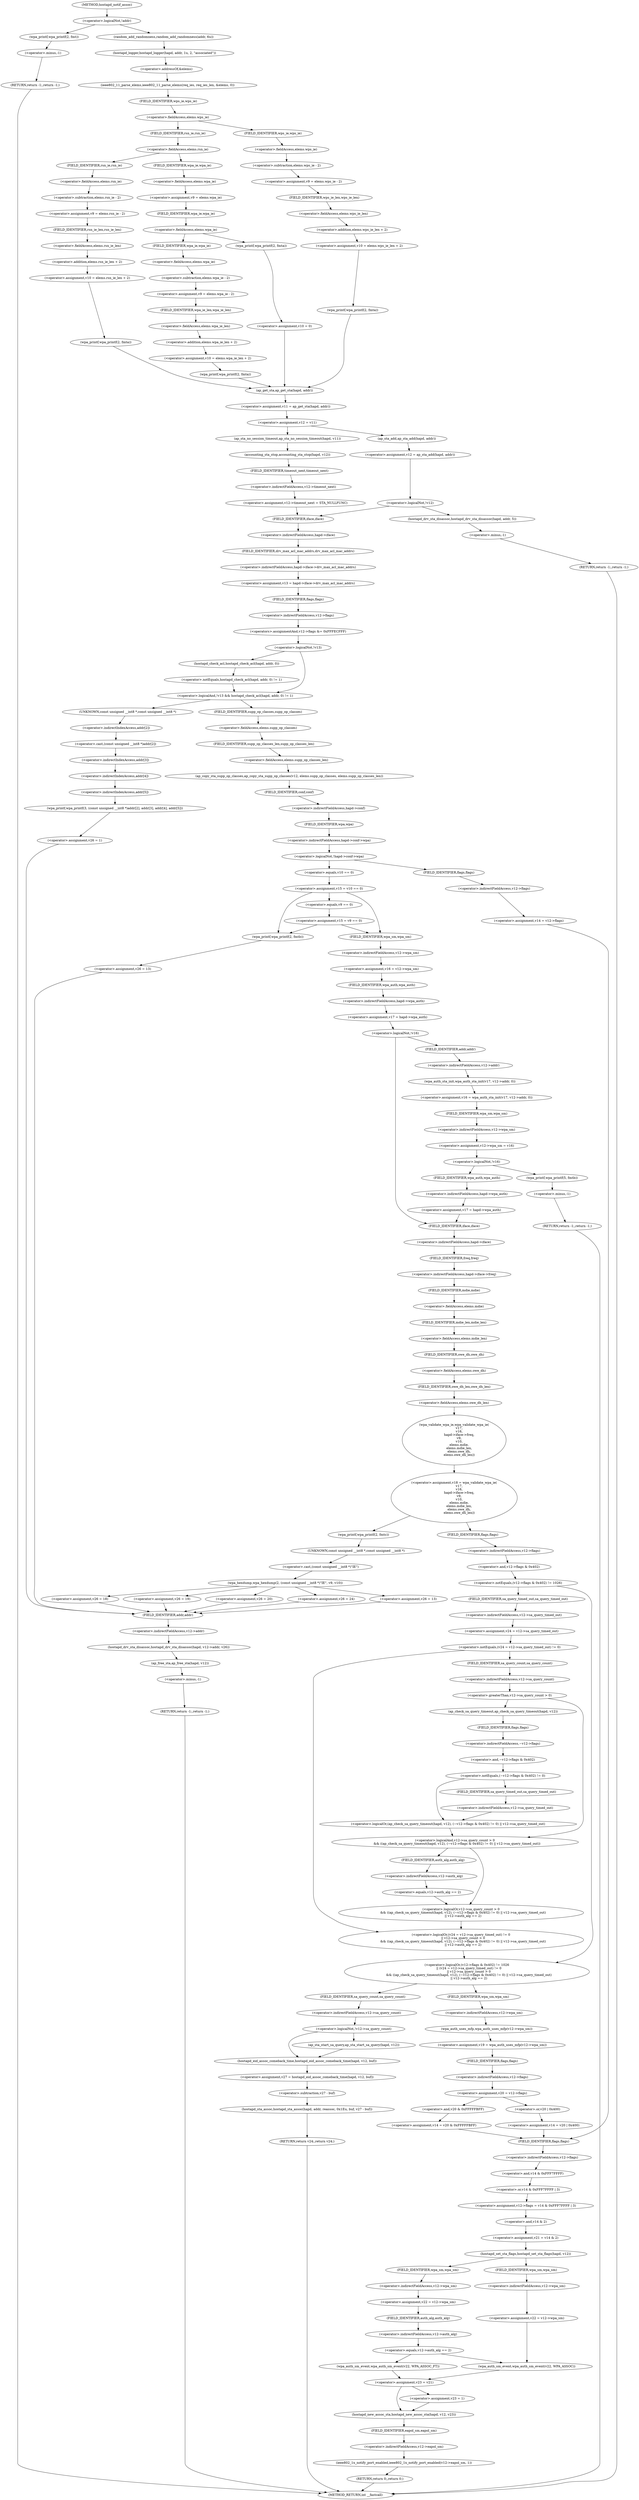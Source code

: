 digraph hostapd_notif_assoc {  
"1000157" [label = "(<operator>.logicalNot,!addr)" ]
"1000160" [label = "(wpa_printf,wpa_printf(2, fmt))" ]
"1000163" [label = "(RETURN,return -1;,return -1;)" ]
"1000164" [label = "(<operator>.minus,-1)" ]
"1000166" [label = "(random_add_randomness,random_add_randomness(addr, 6u))" ]
"1000169" [label = "(hostapd_logger,hostapd_logger(hapd, addr, 1u, 2, \"associated\"))" ]
"1000175" [label = "(ieee802_11_parse_elems,ieee802_11_parse_elems(req_ies, req_ies_len, &elems, 0))" ]
"1000178" [label = "(<operator>.addressOf,&elems)" ]
"1000182" [label = "(<operator>.fieldAccess,elems.wps_ie)" ]
"1000184" [label = "(FIELD_IDENTIFIER,wps_ie,wps_ie)" ]
"1000186" [label = "(<operator>.assignment,v9 = elems.wps_ie - 2)" ]
"1000188" [label = "(<operator>.subtraction,elems.wps_ie - 2)" ]
"1000189" [label = "(<operator>.fieldAccess,elems.wps_ie)" ]
"1000191" [label = "(FIELD_IDENTIFIER,wps_ie,wps_ie)" ]
"1000193" [label = "(<operator>.assignment,v10 = elems.wps_ie_len + 2)" ]
"1000195" [label = "(<operator>.addition,elems.wps_ie_len + 2)" ]
"1000196" [label = "(<operator>.fieldAccess,elems.wps_ie_len)" ]
"1000198" [label = "(FIELD_IDENTIFIER,wps_ie_len,wps_ie_len)" ]
"1000200" [label = "(wpa_printf,wpa_printf(2, fmta))" ]
"1000205" [label = "(<operator>.fieldAccess,elems.rsn_ie)" ]
"1000207" [label = "(FIELD_IDENTIFIER,rsn_ie,rsn_ie)" ]
"1000209" [label = "(<operator>.assignment,v9 = elems.rsn_ie - 2)" ]
"1000211" [label = "(<operator>.subtraction,elems.rsn_ie - 2)" ]
"1000212" [label = "(<operator>.fieldAccess,elems.rsn_ie)" ]
"1000214" [label = "(FIELD_IDENTIFIER,rsn_ie,rsn_ie)" ]
"1000216" [label = "(<operator>.assignment,v10 = elems.rsn_ie_len + 2)" ]
"1000218" [label = "(<operator>.addition,elems.rsn_ie_len + 2)" ]
"1000219" [label = "(<operator>.fieldAccess,elems.rsn_ie_len)" ]
"1000221" [label = "(FIELD_IDENTIFIER,rsn_ie_len,rsn_ie_len)" ]
"1000223" [label = "(wpa_printf,wpa_printf(2, fmta))" ]
"1000228" [label = "(<operator>.assignment,v9 = elems.wpa_ie)" ]
"1000230" [label = "(<operator>.fieldAccess,elems.wpa_ie)" ]
"1000232" [label = "(FIELD_IDENTIFIER,wpa_ie,wpa_ie)" ]
"1000234" [label = "(<operator>.fieldAccess,elems.wpa_ie)" ]
"1000236" [label = "(FIELD_IDENTIFIER,wpa_ie,wpa_ie)" ]
"1000238" [label = "(<operator>.assignment,v9 = elems.wpa_ie - 2)" ]
"1000240" [label = "(<operator>.subtraction,elems.wpa_ie - 2)" ]
"1000241" [label = "(<operator>.fieldAccess,elems.wpa_ie)" ]
"1000243" [label = "(FIELD_IDENTIFIER,wpa_ie,wpa_ie)" ]
"1000245" [label = "(<operator>.assignment,v10 = elems.wpa_ie_len + 2)" ]
"1000247" [label = "(<operator>.addition,elems.wpa_ie_len + 2)" ]
"1000248" [label = "(<operator>.fieldAccess,elems.wpa_ie_len)" ]
"1000250" [label = "(FIELD_IDENTIFIER,wpa_ie_len,wpa_ie_len)" ]
"1000252" [label = "(wpa_printf,wpa_printf(2, fmta))" ]
"1000257" [label = "(wpa_printf,wpa_printf(2, fmta))" ]
"1000260" [label = "(<operator>.assignment,v10 = 0)" ]
"1000263" [label = "(<operator>.assignment,v11 = ap_get_sta(hapd, addr))" ]
"1000265" [label = "(ap_get_sta,ap_get_sta(hapd, addr))" ]
"1000268" [label = "(<operator>.assignment,v12 = v11)" ]
"1000274" [label = "(ap_sta_no_session_timeout,ap_sta_no_session_timeout(hapd, v11))" ]
"1000277" [label = "(accounting_sta_stop,accounting_sta_stop(hapd, v12))" ]
"1000280" [label = "(<operator>.assignment,v12->timeout_next = STA_NULLFUNC)" ]
"1000281" [label = "(<operator>.indirectFieldAccess,v12->timeout_next)" ]
"1000283" [label = "(FIELD_IDENTIFIER,timeout_next,timeout_next)" ]
"1000287" [label = "(<operator>.assignment,v12 = ap_sta_add(hapd, addr))" ]
"1000289" [label = "(ap_sta_add,ap_sta_add(hapd, addr))" ]
"1000293" [label = "(<operator>.logicalNot,!v12)" ]
"1000296" [label = "(hostapd_drv_sta_disassoc,hostapd_drv_sta_disassoc(hapd, addr, 5))" ]
"1000300" [label = "(RETURN,return -1;,return -1;)" ]
"1000301" [label = "(<operator>.minus,-1)" ]
"1000303" [label = "(<operator>.assignment,v13 = hapd->iface->drv_max_acl_mac_addrs)" ]
"1000305" [label = "(<operator>.indirectFieldAccess,hapd->iface->drv_max_acl_mac_addrs)" ]
"1000306" [label = "(<operator>.indirectFieldAccess,hapd->iface)" ]
"1000308" [label = "(FIELD_IDENTIFIER,iface,iface)" ]
"1000309" [label = "(FIELD_IDENTIFIER,drv_max_acl_mac_addrs,drv_max_acl_mac_addrs)" ]
"1000310" [label = "(<operators>.assignmentAnd,v12->flags &= 0xFFFECFFF)" ]
"1000311" [label = "(<operator>.indirectFieldAccess,v12->flags)" ]
"1000313" [label = "(FIELD_IDENTIFIER,flags,flags)" ]
"1000316" [label = "(<operator>.logicalAnd,!v13 && hostapd_check_acl(hapd, addr, 0) != 1)" ]
"1000317" [label = "(<operator>.logicalNot,!v13)" ]
"1000319" [label = "(<operator>.notEquals,hostapd_check_acl(hapd, addr, 0) != 1)" ]
"1000320" [label = "(hostapd_check_acl,hostapd_check_acl(hapd, addr, 0))" ]
"1000326" [label = "(wpa_printf,wpa_printf(3, (const unsigned __int8 *)addr[2], addr[3], addr[4], addr[5]))" ]
"1000328" [label = "(<operator>.cast,(const unsigned __int8 *)addr[2])" ]
"1000329" [label = "(UNKNOWN,const unsigned __int8 *,const unsigned __int8 *)" ]
"1000330" [label = "(<operator>.indirectIndexAccess,addr[2])" ]
"1000333" [label = "(<operator>.indirectIndexAccess,addr[3])" ]
"1000336" [label = "(<operator>.indirectIndexAccess,addr[4])" ]
"1000339" [label = "(<operator>.indirectIndexAccess,addr[5])" ]
"1000342" [label = "(<operator>.assignment,v26 = 1)" ]
"1000346" [label = "(hostapd_drv_sta_disassoc,hostapd_drv_sta_disassoc(hapd, v12->addr, v26))" ]
"1000348" [label = "(<operator>.indirectFieldAccess,v12->addr)" ]
"1000350" [label = "(FIELD_IDENTIFIER,addr,addr)" ]
"1000352" [label = "(ap_free_sta,ap_free_sta(hapd, v12))" ]
"1000355" [label = "(RETURN,return -1;,return -1;)" ]
"1000356" [label = "(<operator>.minus,-1)" ]
"1000358" [label = "(ap_copy_sta_supp_op_classes,ap_copy_sta_supp_op_classes(v12, elems.supp_op_classes, elems.supp_op_classes_len))" ]
"1000360" [label = "(<operator>.fieldAccess,elems.supp_op_classes)" ]
"1000362" [label = "(FIELD_IDENTIFIER,supp_op_classes,supp_op_classes)" ]
"1000363" [label = "(<operator>.fieldAccess,elems.supp_op_classes_len)" ]
"1000365" [label = "(FIELD_IDENTIFIER,supp_op_classes_len,supp_op_classes_len)" ]
"1000367" [label = "(<operator>.logicalNot,!hapd->conf->wpa)" ]
"1000368" [label = "(<operator>.indirectFieldAccess,hapd->conf->wpa)" ]
"1000369" [label = "(<operator>.indirectFieldAccess,hapd->conf)" ]
"1000371" [label = "(FIELD_IDENTIFIER,conf,conf)" ]
"1000372" [label = "(FIELD_IDENTIFIER,wpa,wpa)" ]
"1000374" [label = "(<operator>.assignment,v14 = v12->flags)" ]
"1000376" [label = "(<operator>.indirectFieldAccess,v12->flags)" ]
"1000378" [label = "(FIELD_IDENTIFIER,flags,flags)" ]
"1000380" [label = "(<operator>.assignment,v15 = v10 == 0)" ]
"1000382" [label = "(<operator>.equals,v10 == 0)" ]
"1000387" [label = "(<operator>.assignment,v15 = v9 == 0)" ]
"1000389" [label = "(<operator>.equals,v9 == 0)" ]
"1000395" [label = "(wpa_printf,wpa_printf(2, fmtb))" ]
"1000398" [label = "(<operator>.assignment,v26 = 13)" ]
"1000402" [label = "(<operator>.assignment,v16 = v12->wpa_sm)" ]
"1000404" [label = "(<operator>.indirectFieldAccess,v12->wpa_sm)" ]
"1000406" [label = "(FIELD_IDENTIFIER,wpa_sm,wpa_sm)" ]
"1000407" [label = "(<operator>.assignment,v17 = hapd->wpa_auth)" ]
"1000409" [label = "(<operator>.indirectFieldAccess,hapd->wpa_auth)" ]
"1000411" [label = "(FIELD_IDENTIFIER,wpa_auth,wpa_auth)" ]
"1000413" [label = "(<operator>.logicalNot,!v16)" ]
"1000416" [label = "(<operator>.assignment,v16 = wpa_auth_sta_init(v17, v12->addr, 0))" ]
"1000418" [label = "(wpa_auth_sta_init,wpa_auth_sta_init(v17, v12->addr, 0))" ]
"1000420" [label = "(<operator>.indirectFieldAccess,v12->addr)" ]
"1000422" [label = "(FIELD_IDENTIFIER,addr,addr)" ]
"1000424" [label = "(<operator>.assignment,v12->wpa_sm = v16)" ]
"1000425" [label = "(<operator>.indirectFieldAccess,v12->wpa_sm)" ]
"1000427" [label = "(FIELD_IDENTIFIER,wpa_sm,wpa_sm)" ]
"1000430" [label = "(<operator>.logicalNot,!v16)" ]
"1000433" [label = "(wpa_printf,wpa_printf(5, fmtb))" ]
"1000436" [label = "(RETURN,return -1;,return -1;)" ]
"1000437" [label = "(<operator>.minus,-1)" ]
"1000439" [label = "(<operator>.assignment,v17 = hapd->wpa_auth)" ]
"1000441" [label = "(<operator>.indirectFieldAccess,hapd->wpa_auth)" ]
"1000443" [label = "(FIELD_IDENTIFIER,wpa_auth,wpa_auth)" ]
"1000444" [label = "(<operator>.assignment,v18 = wpa_validate_wpa_ie(\n          v17,\n          v16,\n          hapd->iface->freq,\n          v9,\n          v10,\n          elems.mdie,\n          elems.mdie_len,\n          elems.owe_dh,\n          elems.owe_dh_len))" ]
"1000446" [label = "(wpa_validate_wpa_ie,wpa_validate_wpa_ie(\n          v17,\n          v16,\n          hapd->iface->freq,\n          v9,\n          v10,\n          elems.mdie,\n          elems.mdie_len,\n          elems.owe_dh,\n          elems.owe_dh_len))" ]
"1000449" [label = "(<operator>.indirectFieldAccess,hapd->iface->freq)" ]
"1000450" [label = "(<operator>.indirectFieldAccess,hapd->iface)" ]
"1000452" [label = "(FIELD_IDENTIFIER,iface,iface)" ]
"1000453" [label = "(FIELD_IDENTIFIER,freq,freq)" ]
"1000456" [label = "(<operator>.fieldAccess,elems.mdie)" ]
"1000458" [label = "(FIELD_IDENTIFIER,mdie,mdie)" ]
"1000459" [label = "(<operator>.fieldAccess,elems.mdie_len)" ]
"1000461" [label = "(FIELD_IDENTIFIER,mdie_len,mdie_len)" ]
"1000462" [label = "(<operator>.fieldAccess,elems.owe_dh)" ]
"1000464" [label = "(FIELD_IDENTIFIER,owe_dh,owe_dh)" ]
"1000465" [label = "(<operator>.fieldAccess,elems.owe_dh_len)" ]
"1000467" [label = "(FIELD_IDENTIFIER,owe_dh_len,owe_dh_len)" ]
"1000471" [label = "(wpa_printf,wpa_printf(2, fmtc))" ]
"1000474" [label = "(wpa_hexdump,wpa_hexdump(2, (const unsigned __int8 *)\"IE\", v9, v10))" ]
"1000476" [label = "(<operator>.cast,(const unsigned __int8 *)\"IE\")" ]
"1000477" [label = "(UNKNOWN,const unsigned __int8 *,const unsigned __int8 *)" ]
"1000485" [label = "(<operator>.assignment,v26 = 18)" ]
"1000490" [label = "(<operator>.assignment,v26 = 19)" ]
"1000495" [label = "(<operator>.assignment,v26 = 20)" ]
"1000500" [label = "(<operator>.assignment,v26 = 24)" ]
"1000505" [label = "(<operator>.assignment,v26 = 13)" ]
"1000511" [label = "(<operator>.logicalOr,(v12->flags & 0x402) != 1026\n    || (v24 = v12->sa_query_timed_out) != 0\n    || v12->sa_query_count > 0\n    && ((ap_check_sa_query_timeout(hapd, v12), (~v12->flags & 0x402) != 0) || v12->sa_query_timed_out)\n    || v12->auth_alg == 2)" ]
"1000512" [label = "(<operator>.notEquals,(v12->flags & 0x402) != 1026)" ]
"1000513" [label = "(<operator>.and,v12->flags & 0x402)" ]
"1000514" [label = "(<operator>.indirectFieldAccess,v12->flags)" ]
"1000516" [label = "(FIELD_IDENTIFIER,flags,flags)" ]
"1000519" [label = "(<operator>.logicalOr,(v24 = v12->sa_query_timed_out) != 0\n    || v12->sa_query_count > 0\n    && ((ap_check_sa_query_timeout(hapd, v12), (~v12->flags & 0x402) != 0) || v12->sa_query_timed_out)\n    || v12->auth_alg == 2)" ]
"1000520" [label = "(<operator>.notEquals,(v24 = v12->sa_query_timed_out) != 0)" ]
"1000521" [label = "(<operator>.assignment,v24 = v12->sa_query_timed_out)" ]
"1000523" [label = "(<operator>.indirectFieldAccess,v12->sa_query_timed_out)" ]
"1000525" [label = "(FIELD_IDENTIFIER,sa_query_timed_out,sa_query_timed_out)" ]
"1000527" [label = "(<operator>.logicalOr,v12->sa_query_count > 0\n    && ((ap_check_sa_query_timeout(hapd, v12), (~v12->flags & 0x402) != 0) || v12->sa_query_timed_out)\n    || v12->auth_alg == 2)" ]
"1000528" [label = "(<operator>.logicalAnd,v12->sa_query_count > 0\n    && ((ap_check_sa_query_timeout(hapd, v12), (~v12->flags & 0x402) != 0) || v12->sa_query_timed_out))" ]
"1000529" [label = "(<operator>.greaterThan,v12->sa_query_count > 0)" ]
"1000530" [label = "(<operator>.indirectFieldAccess,v12->sa_query_count)" ]
"1000532" [label = "(FIELD_IDENTIFIER,sa_query_count,sa_query_count)" ]
"1000534" [label = "(<operator>.logicalOr,(ap_check_sa_query_timeout(hapd, v12), (~v12->flags & 0x402) != 0) || v12->sa_query_timed_out)" ]
"1000536" [label = "(ap_check_sa_query_timeout,ap_check_sa_query_timeout(hapd, v12))" ]
"1000539" [label = "(<operator>.notEquals,(~v12->flags & 0x402) != 0)" ]
"1000540" [label = "(<operator>.and,~v12->flags & 0x402)" ]
"1000541" [label = "(<operator>.indirectFieldAccess,~v12->flags)" ]
"1000543" [label = "(FIELD_IDENTIFIER,flags,flags)" ]
"1000546" [label = "(<operator>.indirectFieldAccess,v12->sa_query_timed_out)" ]
"1000548" [label = "(FIELD_IDENTIFIER,sa_query_timed_out,sa_query_timed_out)" ]
"1000549" [label = "(<operator>.equals,v12->auth_alg == 2)" ]
"1000550" [label = "(<operator>.indirectFieldAccess,v12->auth_alg)" ]
"1000552" [label = "(FIELD_IDENTIFIER,auth_alg,auth_alg)" ]
"1000555" [label = "(<operator>.assignment,v19 = wpa_auth_uses_mfp(v12->wpa_sm))" ]
"1000557" [label = "(wpa_auth_uses_mfp,wpa_auth_uses_mfp(v12->wpa_sm))" ]
"1000558" [label = "(<operator>.indirectFieldAccess,v12->wpa_sm)" ]
"1000560" [label = "(FIELD_IDENTIFIER,wpa_sm,wpa_sm)" ]
"1000561" [label = "(<operator>.assignment,v20 = v12->flags)" ]
"1000563" [label = "(<operator>.indirectFieldAccess,v12->flags)" ]
"1000565" [label = "(FIELD_IDENTIFIER,flags,flags)" ]
"1000568" [label = "(<operator>.assignment,v14 = v20 | 0x400)" ]
"1000570" [label = "(<operator>.or,v20 | 0x400)" ]
"1000574" [label = "(<operator>.assignment,v14 = v20 & 0xFFFFFBFF)" ]
"1000576" [label = "(<operator>.and,v20 & 0xFFFFFBFF)" ]
"1000580" [label = "(<operator>.assignment,v12->flags = v14 & 0xFFF7FFFF | 3)" ]
"1000581" [label = "(<operator>.indirectFieldAccess,v12->flags)" ]
"1000583" [label = "(FIELD_IDENTIFIER,flags,flags)" ]
"1000584" [label = "(<operator>.or,v14 & 0xFFF7FFFF | 3)" ]
"1000585" [label = "(<operator>.and,v14 & 0xFFF7FFFF)" ]
"1000589" [label = "(<operator>.assignment,v21 = v14 & 2)" ]
"1000591" [label = "(<operator>.and,v14 & 2)" ]
"1000594" [label = "(hostapd_set_sta_flags,hostapd_set_sta_flags(hapd, v12))" ]
"1000600" [label = "(<operator>.assignment,v22 = v12->wpa_sm)" ]
"1000602" [label = "(<operator>.indirectFieldAccess,v12->wpa_sm)" ]
"1000604" [label = "(FIELD_IDENTIFIER,wpa_sm,wpa_sm)" ]
"1000606" [label = "(<operator>.equals,v12->auth_alg == 2)" ]
"1000607" [label = "(<operator>.indirectFieldAccess,v12->auth_alg)" ]
"1000609" [label = "(FIELD_IDENTIFIER,auth_alg,auth_alg)" ]
"1000612" [label = "(wpa_auth_sm_event,wpa_auth_sm_event(v22, WPA_ASSOC_FT))" ]
"1000618" [label = "(<operator>.assignment,v22 = v12->wpa_sm)" ]
"1000620" [label = "(<operator>.indirectFieldAccess,v12->wpa_sm)" ]
"1000622" [label = "(FIELD_IDENTIFIER,wpa_sm,wpa_sm)" ]
"1000623" [label = "(wpa_auth_sm_event,wpa_auth_sm_event(v22, WPA_ASSOC))" ]
"1000627" [label = "(<operator>.assignment,v23 = v21)" ]
"1000632" [label = "(<operator>.assignment,v23 = 1)" ]
"1000635" [label = "(hostapd_new_assoc_sta,hostapd_new_assoc_sta(hapd, v12, v23))" ]
"1000639" [label = "(ieee802_1x_notify_port_enabled,ieee802_1x_notify_port_enabled(v12->eapol_sm, 1))" ]
"1000640" [label = "(<operator>.indirectFieldAccess,v12->eapol_sm)" ]
"1000642" [label = "(FIELD_IDENTIFIER,eapol_sm,eapol_sm)" ]
"1000644" [label = "(RETURN,return 0;,return 0;)" ]
"1000647" [label = "(<operator>.logicalNot,!v12->sa_query_count)" ]
"1000648" [label = "(<operator>.indirectFieldAccess,v12->sa_query_count)" ]
"1000650" [label = "(FIELD_IDENTIFIER,sa_query_count,sa_query_count)" ]
"1000651" [label = "(ap_sta_start_sa_query,ap_sta_start_sa_query(hapd, v12))" ]
"1000654" [label = "(<operator>.assignment,v27 = hostapd_eid_assoc_comeback_time(hapd, v12, buf))" ]
"1000656" [label = "(hostapd_eid_assoc_comeback_time,hostapd_eid_assoc_comeback_time(hapd, v12, buf))" ]
"1000660" [label = "(hostapd_sta_assoc,hostapd_sta_assoc(hapd, addr, reassoc, 0x1Eu, buf, v27 - buf))" ]
"1000666" [label = "(<operator>.subtraction,v27 - buf)" ]
"1000669" [label = "(RETURN,return v24;,return v24;)" ]
"1000125" [label = "(METHOD,hostapd_notif_assoc)" ]
"1000671" [label = "(METHOD_RETURN,int __fastcall)" ]
  "1000157" -> "1000160" 
  "1000157" -> "1000166" 
  "1000160" -> "1000164" 
  "1000163" -> "1000671" 
  "1000164" -> "1000163" 
  "1000166" -> "1000169" 
  "1000169" -> "1000178" 
  "1000175" -> "1000184" 
  "1000178" -> "1000175" 
  "1000182" -> "1000191" 
  "1000182" -> "1000207" 
  "1000184" -> "1000182" 
  "1000186" -> "1000198" 
  "1000188" -> "1000186" 
  "1000189" -> "1000188" 
  "1000191" -> "1000189" 
  "1000193" -> "1000200" 
  "1000195" -> "1000193" 
  "1000196" -> "1000195" 
  "1000198" -> "1000196" 
  "1000200" -> "1000265" 
  "1000205" -> "1000214" 
  "1000205" -> "1000232" 
  "1000207" -> "1000205" 
  "1000209" -> "1000221" 
  "1000211" -> "1000209" 
  "1000212" -> "1000211" 
  "1000214" -> "1000212" 
  "1000216" -> "1000223" 
  "1000218" -> "1000216" 
  "1000219" -> "1000218" 
  "1000221" -> "1000219" 
  "1000223" -> "1000265" 
  "1000228" -> "1000236" 
  "1000230" -> "1000228" 
  "1000232" -> "1000230" 
  "1000234" -> "1000243" 
  "1000234" -> "1000257" 
  "1000236" -> "1000234" 
  "1000238" -> "1000250" 
  "1000240" -> "1000238" 
  "1000241" -> "1000240" 
  "1000243" -> "1000241" 
  "1000245" -> "1000252" 
  "1000247" -> "1000245" 
  "1000248" -> "1000247" 
  "1000250" -> "1000248" 
  "1000252" -> "1000265" 
  "1000257" -> "1000260" 
  "1000260" -> "1000265" 
  "1000263" -> "1000268" 
  "1000265" -> "1000263" 
  "1000268" -> "1000274" 
  "1000268" -> "1000289" 
  "1000274" -> "1000277" 
  "1000277" -> "1000283" 
  "1000280" -> "1000308" 
  "1000281" -> "1000280" 
  "1000283" -> "1000281" 
  "1000287" -> "1000293" 
  "1000289" -> "1000287" 
  "1000293" -> "1000296" 
  "1000293" -> "1000308" 
  "1000296" -> "1000301" 
  "1000300" -> "1000671" 
  "1000301" -> "1000300" 
  "1000303" -> "1000313" 
  "1000305" -> "1000303" 
  "1000306" -> "1000309" 
  "1000308" -> "1000306" 
  "1000309" -> "1000305" 
  "1000310" -> "1000317" 
  "1000311" -> "1000310" 
  "1000313" -> "1000311" 
  "1000316" -> "1000329" 
  "1000316" -> "1000362" 
  "1000317" -> "1000316" 
  "1000317" -> "1000320" 
  "1000319" -> "1000316" 
  "1000320" -> "1000319" 
  "1000326" -> "1000342" 
  "1000328" -> "1000333" 
  "1000329" -> "1000330" 
  "1000330" -> "1000328" 
  "1000333" -> "1000336" 
  "1000336" -> "1000339" 
  "1000339" -> "1000326" 
  "1000342" -> "1000350" 
  "1000346" -> "1000352" 
  "1000348" -> "1000346" 
  "1000350" -> "1000348" 
  "1000352" -> "1000356" 
  "1000355" -> "1000671" 
  "1000356" -> "1000355" 
  "1000358" -> "1000371" 
  "1000360" -> "1000365" 
  "1000362" -> "1000360" 
  "1000363" -> "1000358" 
  "1000365" -> "1000363" 
  "1000367" -> "1000378" 
  "1000367" -> "1000382" 
  "1000368" -> "1000367" 
  "1000369" -> "1000372" 
  "1000371" -> "1000369" 
  "1000372" -> "1000368" 
  "1000374" -> "1000583" 
  "1000376" -> "1000374" 
  "1000378" -> "1000376" 
  "1000380" -> "1000389" 
  "1000380" -> "1000395" 
  "1000380" -> "1000406" 
  "1000382" -> "1000380" 
  "1000387" -> "1000395" 
  "1000387" -> "1000406" 
  "1000389" -> "1000387" 
  "1000395" -> "1000398" 
  "1000398" -> "1000350" 
  "1000402" -> "1000411" 
  "1000404" -> "1000402" 
  "1000406" -> "1000404" 
  "1000407" -> "1000413" 
  "1000409" -> "1000407" 
  "1000411" -> "1000409" 
  "1000413" -> "1000422" 
  "1000413" -> "1000452" 
  "1000416" -> "1000427" 
  "1000418" -> "1000416" 
  "1000420" -> "1000418" 
  "1000422" -> "1000420" 
  "1000424" -> "1000430" 
  "1000425" -> "1000424" 
  "1000427" -> "1000425" 
  "1000430" -> "1000433" 
  "1000430" -> "1000443" 
  "1000433" -> "1000437" 
  "1000436" -> "1000671" 
  "1000437" -> "1000436" 
  "1000439" -> "1000452" 
  "1000441" -> "1000439" 
  "1000443" -> "1000441" 
  "1000444" -> "1000471" 
  "1000444" -> "1000516" 
  "1000446" -> "1000444" 
  "1000449" -> "1000458" 
  "1000450" -> "1000453" 
  "1000452" -> "1000450" 
  "1000453" -> "1000449" 
  "1000456" -> "1000461" 
  "1000458" -> "1000456" 
  "1000459" -> "1000464" 
  "1000461" -> "1000459" 
  "1000462" -> "1000467" 
  "1000464" -> "1000462" 
  "1000465" -> "1000446" 
  "1000467" -> "1000465" 
  "1000471" -> "1000477" 
  "1000474" -> "1000485" 
  "1000474" -> "1000490" 
  "1000474" -> "1000495" 
  "1000474" -> "1000500" 
  "1000474" -> "1000505" 
  "1000476" -> "1000474" 
  "1000477" -> "1000476" 
  "1000485" -> "1000350" 
  "1000490" -> "1000350" 
  "1000495" -> "1000350" 
  "1000500" -> "1000350" 
  "1000505" -> "1000350" 
  "1000511" -> "1000560" 
  "1000511" -> "1000650" 
  "1000512" -> "1000511" 
  "1000512" -> "1000525" 
  "1000513" -> "1000512" 
  "1000514" -> "1000513" 
  "1000516" -> "1000514" 
  "1000519" -> "1000511" 
  "1000520" -> "1000519" 
  "1000520" -> "1000532" 
  "1000521" -> "1000520" 
  "1000523" -> "1000521" 
  "1000525" -> "1000523" 
  "1000527" -> "1000519" 
  "1000528" -> "1000527" 
  "1000528" -> "1000552" 
  "1000529" -> "1000528" 
  "1000529" -> "1000536" 
  "1000530" -> "1000529" 
  "1000532" -> "1000530" 
  "1000534" -> "1000528" 
  "1000536" -> "1000543" 
  "1000539" -> "1000534" 
  "1000539" -> "1000548" 
  "1000540" -> "1000539" 
  "1000541" -> "1000540" 
  "1000543" -> "1000541" 
  "1000546" -> "1000534" 
  "1000548" -> "1000546" 
  "1000549" -> "1000527" 
  "1000550" -> "1000549" 
  "1000552" -> "1000550" 
  "1000555" -> "1000565" 
  "1000557" -> "1000555" 
  "1000558" -> "1000557" 
  "1000560" -> "1000558" 
  "1000561" -> "1000570" 
  "1000561" -> "1000576" 
  "1000563" -> "1000561" 
  "1000565" -> "1000563" 
  "1000568" -> "1000583" 
  "1000570" -> "1000568" 
  "1000574" -> "1000583" 
  "1000576" -> "1000574" 
  "1000580" -> "1000591" 
  "1000581" -> "1000585" 
  "1000583" -> "1000581" 
  "1000584" -> "1000580" 
  "1000585" -> "1000584" 
  "1000589" -> "1000594" 
  "1000591" -> "1000589" 
  "1000594" -> "1000604" 
  "1000594" -> "1000622" 
  "1000600" -> "1000609" 
  "1000602" -> "1000600" 
  "1000604" -> "1000602" 
  "1000606" -> "1000612" 
  "1000606" -> "1000623" 
  "1000607" -> "1000606" 
  "1000609" -> "1000607" 
  "1000612" -> "1000627" 
  "1000618" -> "1000623" 
  "1000620" -> "1000618" 
  "1000622" -> "1000620" 
  "1000623" -> "1000627" 
  "1000627" -> "1000632" 
  "1000627" -> "1000635" 
  "1000632" -> "1000635" 
  "1000635" -> "1000642" 
  "1000639" -> "1000644" 
  "1000640" -> "1000639" 
  "1000642" -> "1000640" 
  "1000644" -> "1000671" 
  "1000647" -> "1000651" 
  "1000647" -> "1000656" 
  "1000648" -> "1000647" 
  "1000650" -> "1000648" 
  "1000651" -> "1000656" 
  "1000654" -> "1000666" 
  "1000656" -> "1000654" 
  "1000660" -> "1000669" 
  "1000666" -> "1000660" 
  "1000669" -> "1000671" 
  "1000125" -> "1000157" 
}
